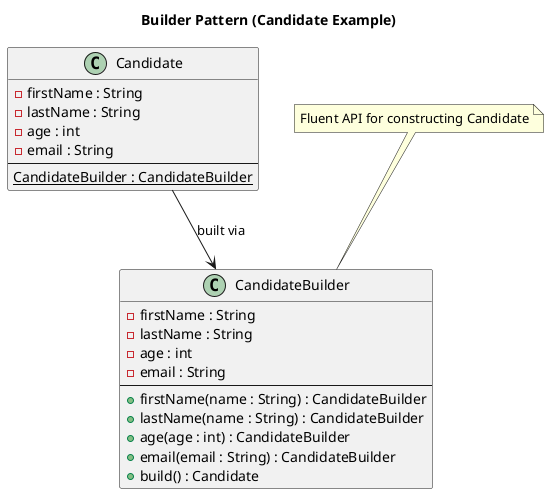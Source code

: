 @startuml
title Builder Pattern (Candidate Example)

class Candidate {
    - firstName : String
    - lastName : String
    - age : int
    - email : String
    --
    {static} CandidateBuilder : CandidateBuilder
}

class CandidateBuilder {
    - firstName : String
    - lastName : String
    - age : int
    - email : String
    --
    + firstName(name : String) : CandidateBuilder
    + lastName(name : String) : CandidateBuilder
    + age(age : int) : CandidateBuilder
    + email(email : String) : CandidateBuilder
    + build() : Candidate
}

Candidate --> CandidateBuilder : built via

note top of CandidateBuilder
Fluent API for constructing Candidate
end note

@enduml
